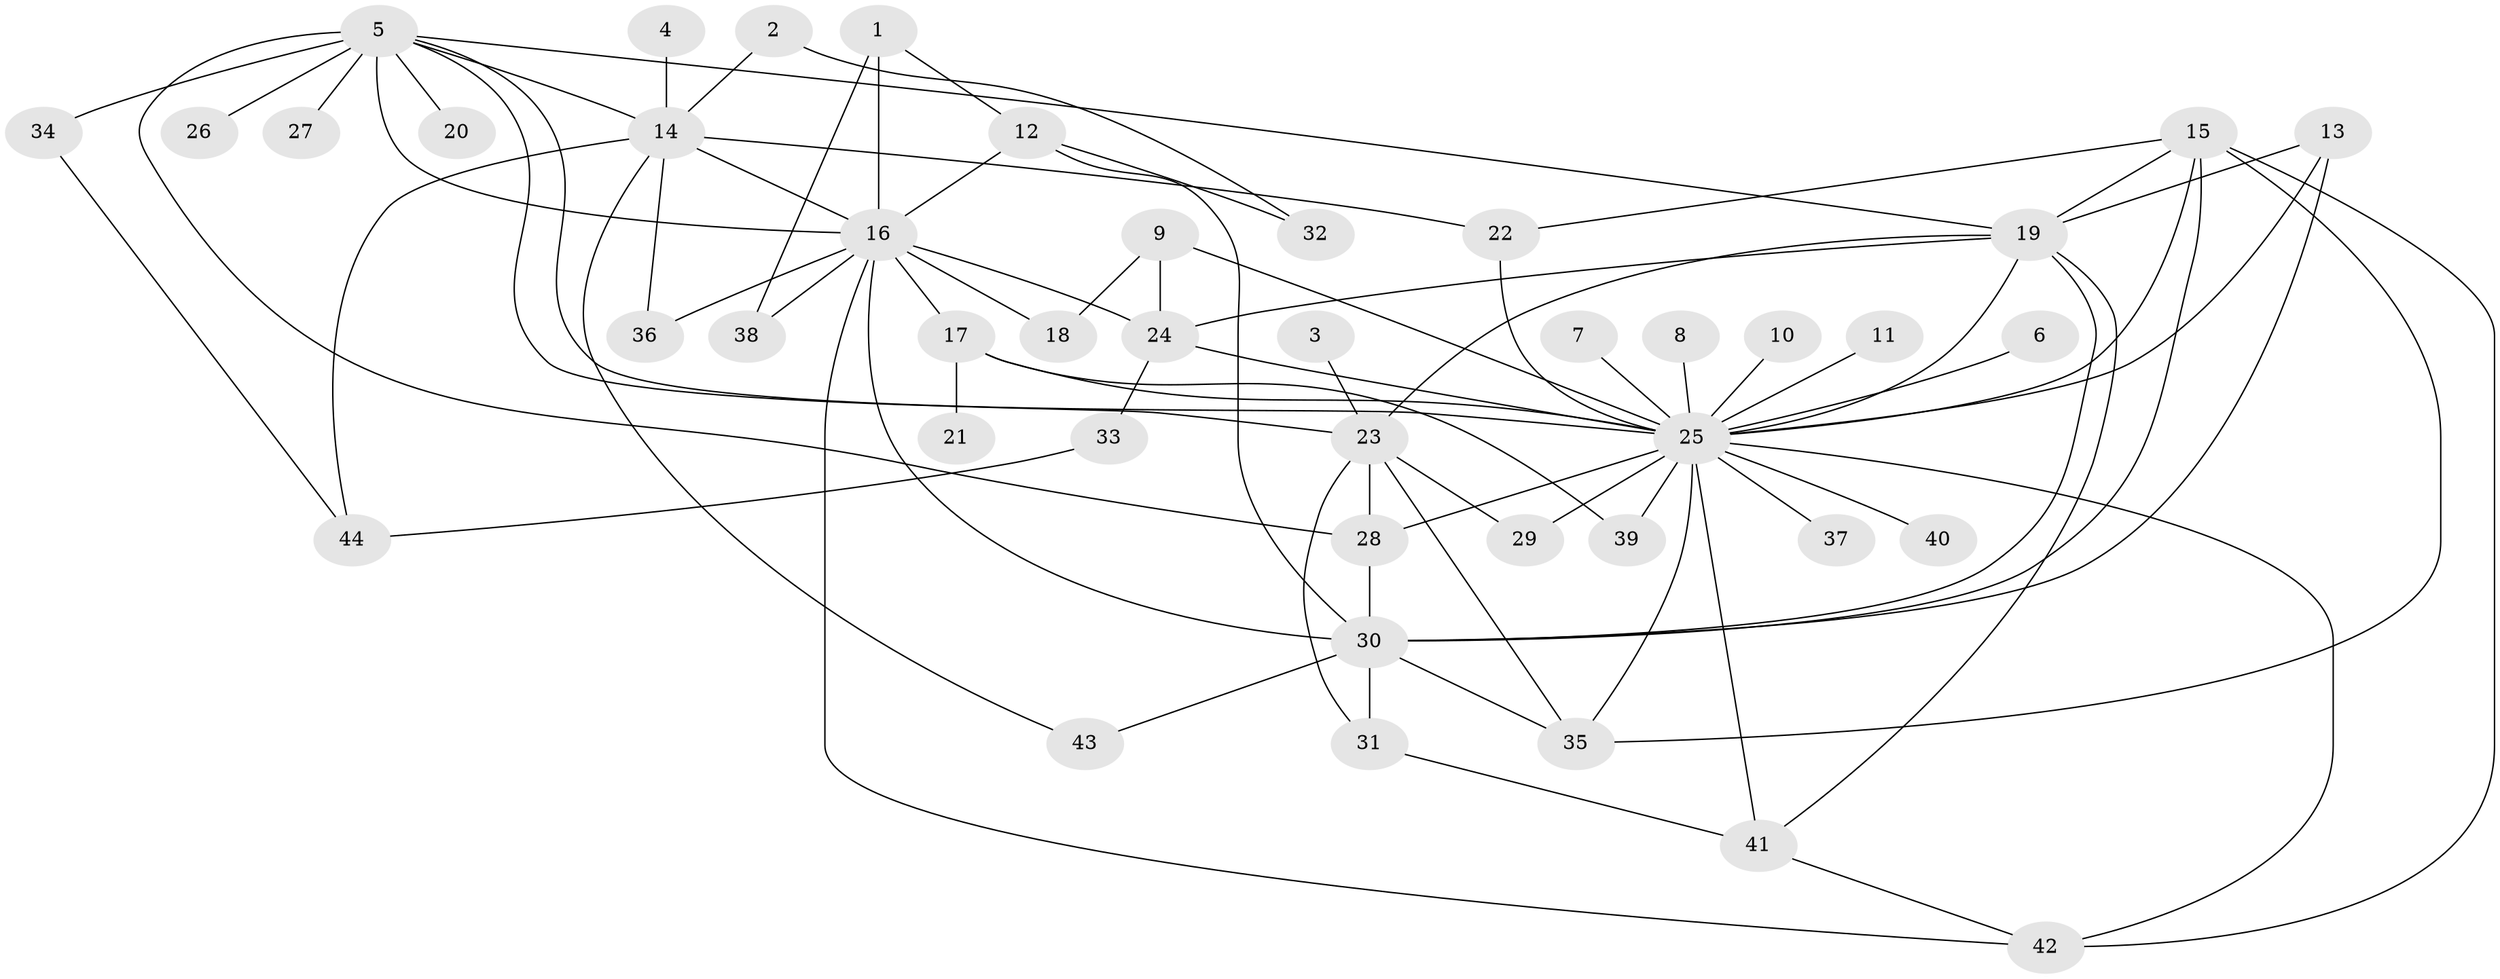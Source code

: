 // original degree distribution, {6: 0.0380952380952381, 28: 0.009523809523809525, 16: 0.009523809523809525, 3: 0.18095238095238095, 12: 0.009523809523809525, 5: 0.047619047619047616, 1: 0.37142857142857144, 4: 0.09523809523809523, 2: 0.21904761904761905, 10: 0.009523809523809525, 9: 0.009523809523809525}
// Generated by graph-tools (version 1.1) at 2025/36/03/04/25 23:36:45]
// undirected, 44 vertices, 80 edges
graph export_dot {
  node [color=gray90,style=filled];
  1;
  2;
  3;
  4;
  5;
  6;
  7;
  8;
  9;
  10;
  11;
  12;
  13;
  14;
  15;
  16;
  17;
  18;
  19;
  20;
  21;
  22;
  23;
  24;
  25;
  26;
  27;
  28;
  29;
  30;
  31;
  32;
  33;
  34;
  35;
  36;
  37;
  38;
  39;
  40;
  41;
  42;
  43;
  44;
  1 -- 12 [weight=1.0];
  1 -- 16 [weight=1.0];
  1 -- 38 [weight=1.0];
  2 -- 14 [weight=1.0];
  2 -- 32 [weight=1.0];
  3 -- 23 [weight=1.0];
  4 -- 14 [weight=1.0];
  5 -- 14 [weight=1.0];
  5 -- 16 [weight=2.0];
  5 -- 19 [weight=1.0];
  5 -- 20 [weight=1.0];
  5 -- 23 [weight=1.0];
  5 -- 25 [weight=1.0];
  5 -- 26 [weight=1.0];
  5 -- 27 [weight=1.0];
  5 -- 28 [weight=1.0];
  5 -- 34 [weight=2.0];
  6 -- 25 [weight=1.0];
  7 -- 25 [weight=1.0];
  8 -- 25 [weight=1.0];
  9 -- 18 [weight=1.0];
  9 -- 24 [weight=1.0];
  9 -- 25 [weight=1.0];
  10 -- 25 [weight=1.0];
  11 -- 25 [weight=1.0];
  12 -- 16 [weight=1.0];
  12 -- 30 [weight=1.0];
  12 -- 32 [weight=1.0];
  13 -- 19 [weight=1.0];
  13 -- 25 [weight=1.0];
  13 -- 30 [weight=1.0];
  14 -- 16 [weight=1.0];
  14 -- 22 [weight=1.0];
  14 -- 36 [weight=1.0];
  14 -- 43 [weight=1.0];
  14 -- 44 [weight=1.0];
  15 -- 19 [weight=1.0];
  15 -- 22 [weight=1.0];
  15 -- 25 [weight=1.0];
  15 -- 30 [weight=1.0];
  15 -- 35 [weight=1.0];
  15 -- 42 [weight=1.0];
  16 -- 17 [weight=1.0];
  16 -- 18 [weight=1.0];
  16 -- 24 [weight=1.0];
  16 -- 30 [weight=3.0];
  16 -- 36 [weight=1.0];
  16 -- 38 [weight=1.0];
  16 -- 42 [weight=1.0];
  17 -- 21 [weight=1.0];
  17 -- 25 [weight=1.0];
  17 -- 39 [weight=1.0];
  19 -- 23 [weight=1.0];
  19 -- 24 [weight=1.0];
  19 -- 25 [weight=1.0];
  19 -- 30 [weight=1.0];
  19 -- 41 [weight=1.0];
  22 -- 25 [weight=2.0];
  23 -- 28 [weight=1.0];
  23 -- 29 [weight=1.0];
  23 -- 31 [weight=1.0];
  23 -- 35 [weight=1.0];
  24 -- 25 [weight=1.0];
  24 -- 33 [weight=1.0];
  25 -- 28 [weight=1.0];
  25 -- 29 [weight=2.0];
  25 -- 35 [weight=1.0];
  25 -- 37 [weight=1.0];
  25 -- 39 [weight=1.0];
  25 -- 40 [weight=1.0];
  25 -- 41 [weight=2.0];
  25 -- 42 [weight=1.0];
  28 -- 30 [weight=1.0];
  30 -- 31 [weight=1.0];
  30 -- 35 [weight=1.0];
  30 -- 43 [weight=1.0];
  31 -- 41 [weight=1.0];
  33 -- 44 [weight=1.0];
  34 -- 44 [weight=1.0];
  41 -- 42 [weight=1.0];
}

